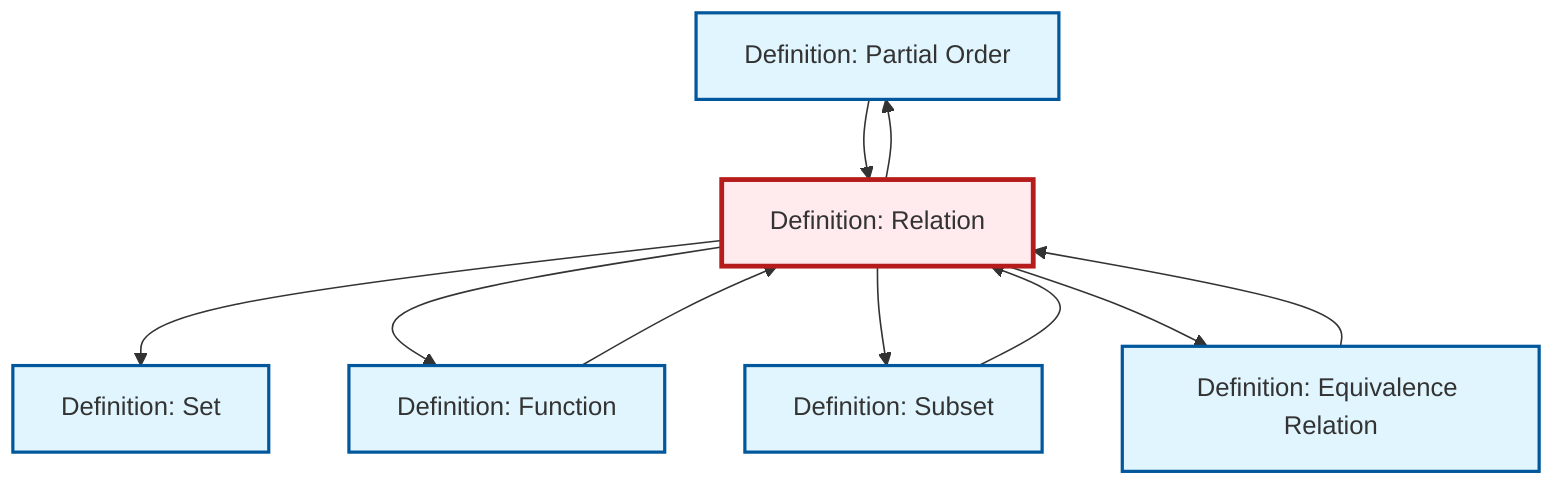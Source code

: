 graph TD
    classDef definition fill:#e1f5fe,stroke:#01579b,stroke-width:2px
    classDef theorem fill:#f3e5f5,stroke:#4a148c,stroke-width:2px
    classDef axiom fill:#fff3e0,stroke:#e65100,stroke-width:2px
    classDef example fill:#e8f5e9,stroke:#1b5e20,stroke-width:2px
    classDef current fill:#ffebee,stroke:#b71c1c,stroke-width:3px
    def-partial-order["Definition: Partial Order"]:::definition
    def-function["Definition: Function"]:::definition
    def-relation["Definition: Relation"]:::definition
    def-equivalence-relation["Definition: Equivalence Relation"]:::definition
    def-set["Definition: Set"]:::definition
    def-subset["Definition: Subset"]:::definition
    def-function --> def-relation
    def-relation --> def-partial-order
    def-relation --> def-set
    def-subset --> def-relation
    def-relation --> def-function
    def-relation --> def-subset
    def-relation --> def-equivalence-relation
    def-partial-order --> def-relation
    def-equivalence-relation --> def-relation
    class def-relation current